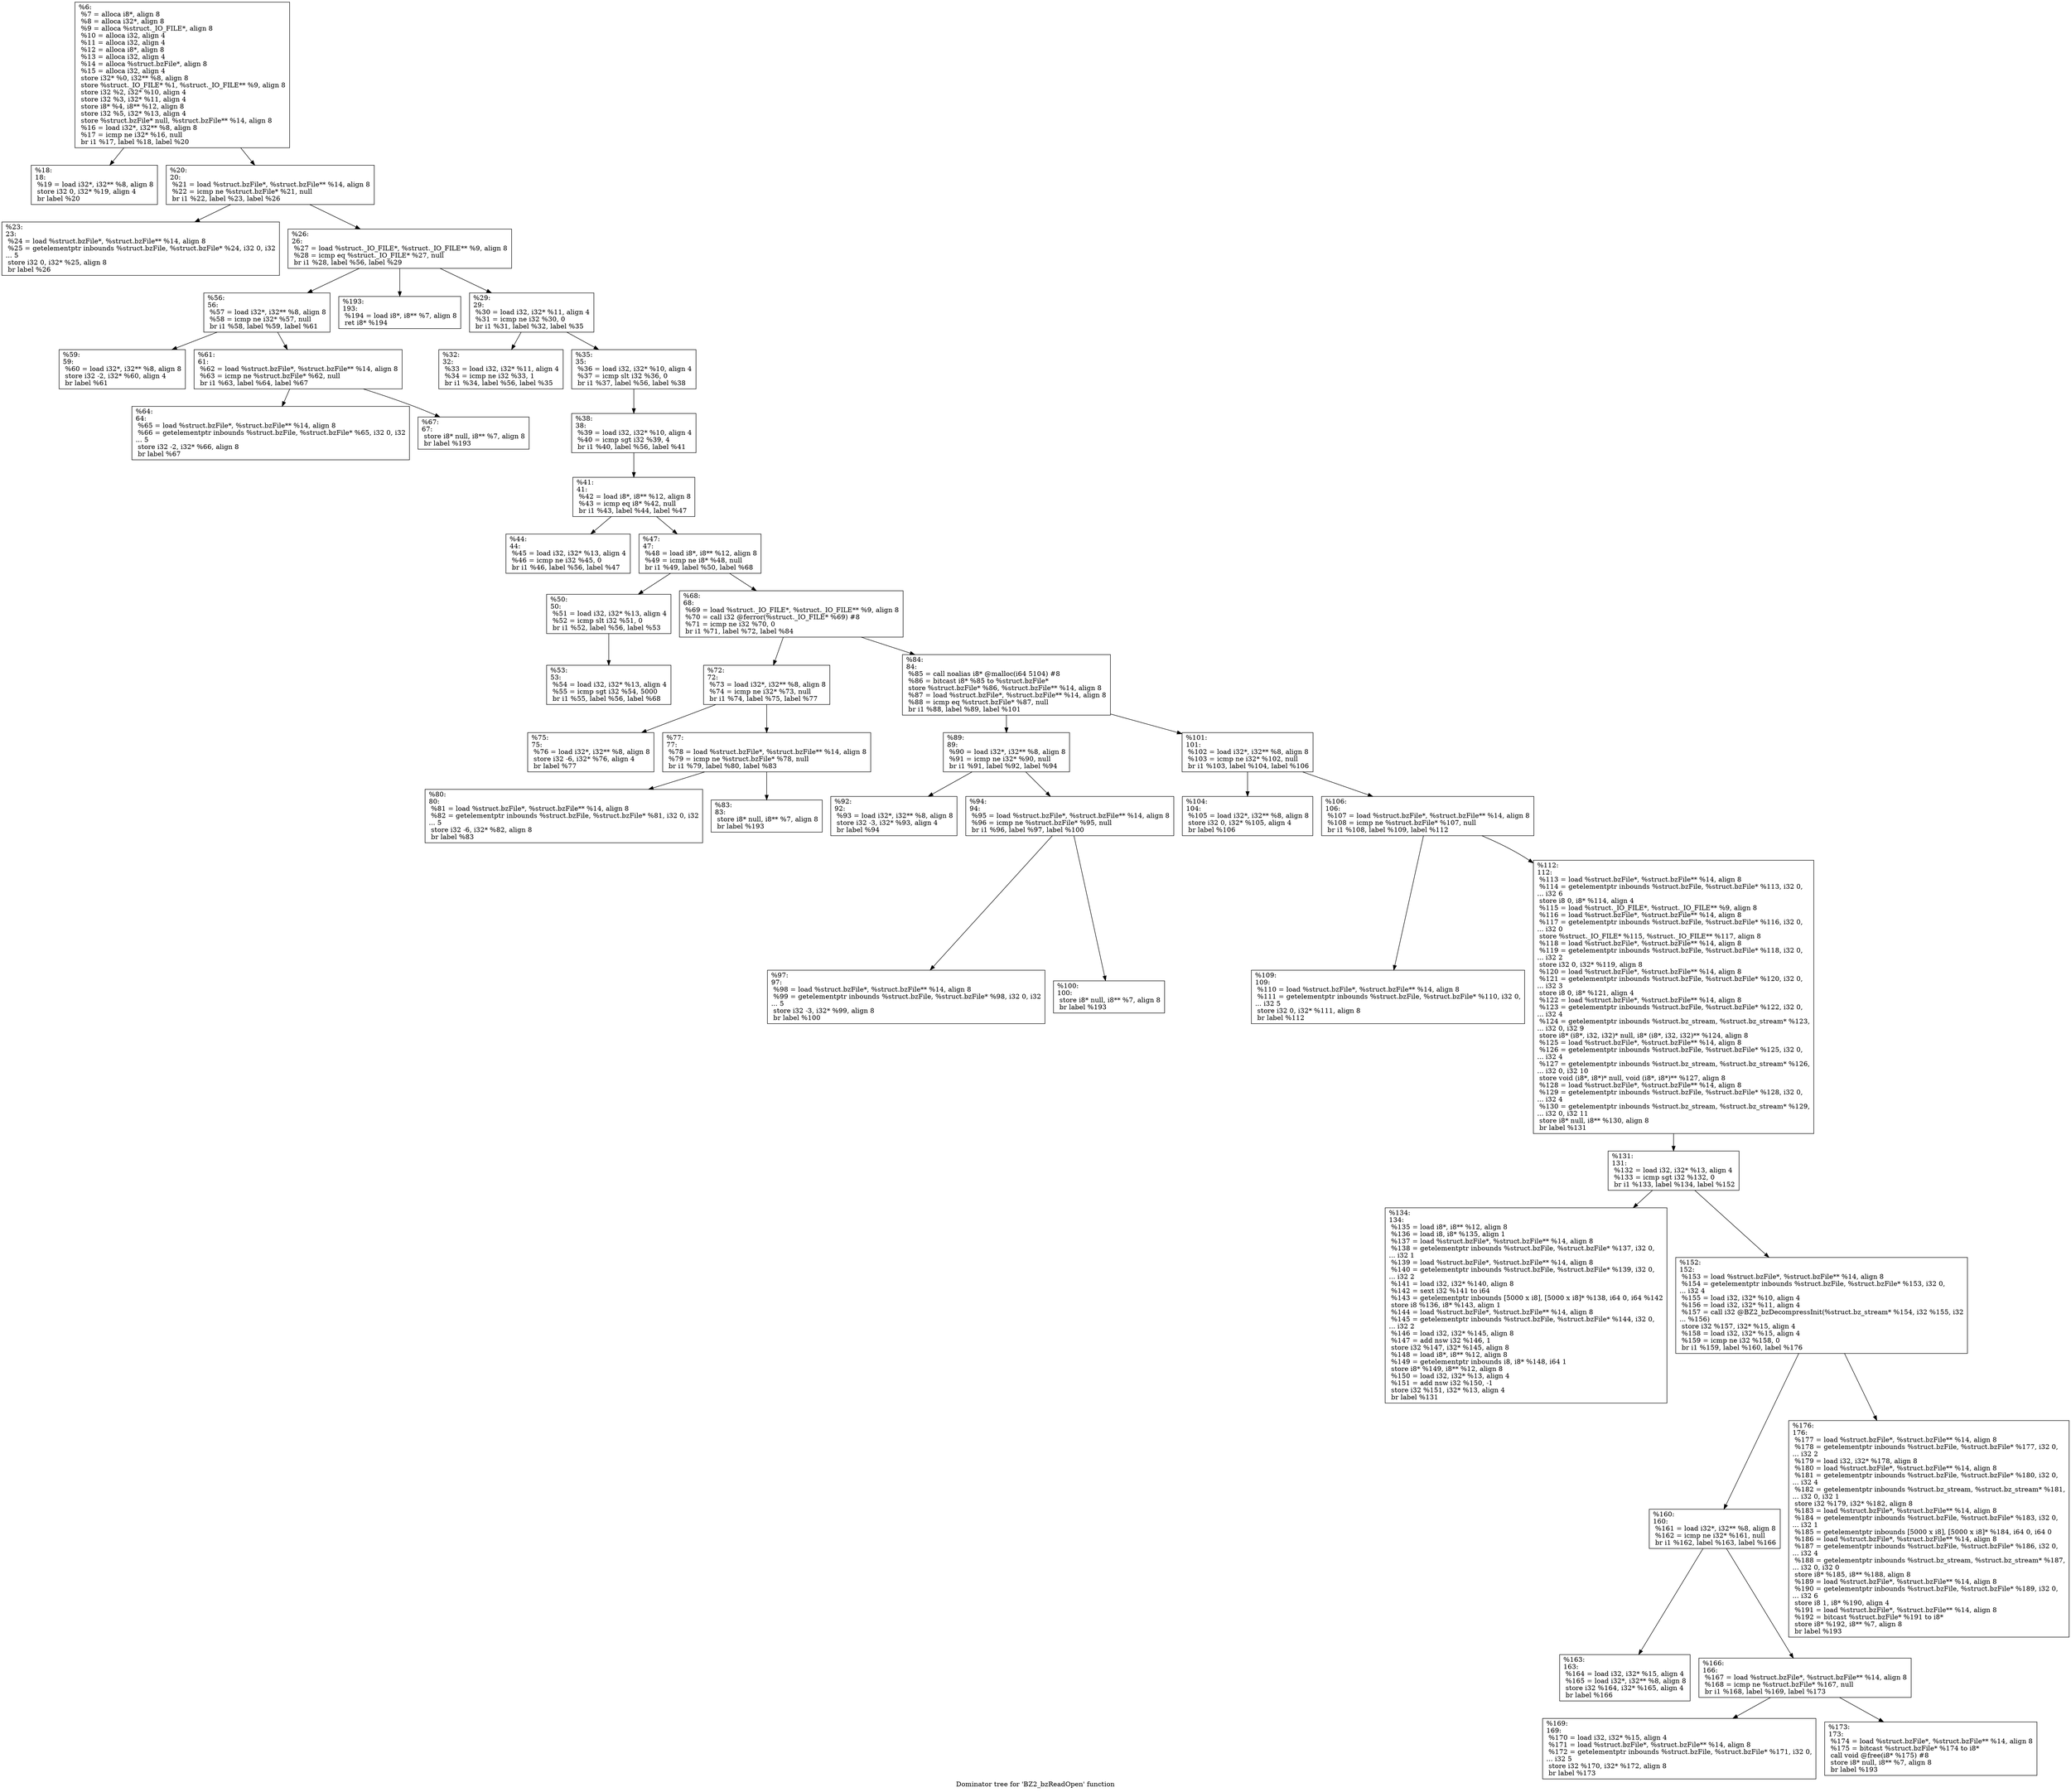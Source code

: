 digraph "Dominator tree for 'BZ2_bzReadOpen' function" {
	label="Dominator tree for 'BZ2_bzReadOpen' function";

	Node0xcafbc0 [shape=record,label="{%6:\l  %7 = alloca i8*, align 8\l  %8 = alloca i32*, align 8\l  %9 = alloca %struct._IO_FILE*, align 8\l  %10 = alloca i32, align 4\l  %11 = alloca i32, align 4\l  %12 = alloca i8*, align 8\l  %13 = alloca i32, align 4\l  %14 = alloca %struct.bzFile*, align 8\l  %15 = alloca i32, align 4\l  store i32* %0, i32** %8, align 8\l  store %struct._IO_FILE* %1, %struct._IO_FILE** %9, align 8\l  store i32 %2, i32* %10, align 4\l  store i32 %3, i32* %11, align 4\l  store i8* %4, i8** %12, align 8\l  store i32 %5, i32* %13, align 4\l  store %struct.bzFile* null, %struct.bzFile** %14, align 8\l  %16 = load i32*, i32** %8, align 8\l  %17 = icmp ne i32* %16, null\l  br i1 %17, label %18, label %20\l}"];
	Node0xcafbc0 -> Node0xe5be80;
	Node0xcafbc0 -> Node0xb1ac30;
	Node0xe5be80 [shape=record,label="{%18:\l18:                                               \l  %19 = load i32*, i32** %8, align 8\l  store i32 0, i32* %19, align 4\l  br label %20\l}"];
	Node0xb1ac30 [shape=record,label="{%20:\l20:                                               \l  %21 = load %struct.bzFile*, %struct.bzFile** %14, align 8\l  %22 = icmp ne %struct.bzFile* %21, null\l  br i1 %22, label %23, label %26\l}"];
	Node0xb1ac30 -> Node0xdd4cd0;
	Node0xb1ac30 -> Node0xc03a60;
	Node0xdd4cd0 [shape=record,label="{%23:\l23:                                               \l  %24 = load %struct.bzFile*, %struct.bzFile** %14, align 8\l  %25 = getelementptr inbounds %struct.bzFile, %struct.bzFile* %24, i32 0, i32\l... 5\l  store i32 0, i32* %25, align 8\l  br label %26\l}"];
	Node0xc03a60 [shape=record,label="{%26:\l26:                                               \l  %27 = load %struct._IO_FILE*, %struct._IO_FILE** %9, align 8\l  %28 = icmp eq %struct._IO_FILE* %27, null\l  br i1 %28, label %56, label %29\l}"];
	Node0xc03a60 -> Node0xd73b80;
	Node0xc03a60 -> Node0xdcf1b0;
	Node0xc03a60 -> Node0xe5f570;
	Node0xd73b80 [shape=record,label="{%56:\l56:                                               \l  %57 = load i32*, i32** %8, align 8\l  %58 = icmp ne i32* %57, null\l  br i1 %58, label %59, label %61\l}"];
	Node0xd73b80 -> Node0xe3d560;
	Node0xd73b80 -> Node0xe4a200;
	Node0xe3d560 [shape=record,label="{%59:\l59:                                               \l  %60 = load i32*, i32** %8, align 8\l  store i32 -2, i32* %60, align 4\l  br label %61\l}"];
	Node0xe4a200 [shape=record,label="{%61:\l61:                                               \l  %62 = load %struct.bzFile*, %struct.bzFile** %14, align 8\l  %63 = icmp ne %struct.bzFile* %62, null\l  br i1 %63, label %64, label %67\l}"];
	Node0xe4a200 -> Node0xd84e00;
	Node0xe4a200 -> Node0xe48350;
	Node0xd84e00 [shape=record,label="{%64:\l64:                                               \l  %65 = load %struct.bzFile*, %struct.bzFile** %14, align 8\l  %66 = getelementptr inbounds %struct.bzFile, %struct.bzFile* %65, i32 0, i32\l... 5\l  store i32 -2, i32* %66, align 8\l  br label %67\l}"];
	Node0xe48350 [shape=record,label="{%67:\l67:                                               \l  store i8* null, i8** %7, align 8\l  br label %193\l}"];
	Node0xdcf1b0 [shape=record,label="{%193:\l193:                                              \l  %194 = load i8*, i8** %7, align 8\l  ret i8* %194\l}"];
	Node0xe5f570 [shape=record,label="{%29:\l29:                                               \l  %30 = load i32, i32* %11, align 4\l  %31 = icmp ne i32 %30, 0\l  br i1 %31, label %32, label %35\l}"];
	Node0xe5f570 -> Node0xe3c080;
	Node0xe5f570 -> Node0xb6c8f0;
	Node0xe3c080 [shape=record,label="{%32:\l32:                                               \l  %33 = load i32, i32* %11, align 4\l  %34 = icmp ne i32 %33, 1\l  br i1 %34, label %56, label %35\l}"];
	Node0xb6c8f0 [shape=record,label="{%35:\l35:                                               \l  %36 = load i32, i32* %10, align 4\l  %37 = icmp slt i32 %36, 0\l  br i1 %37, label %56, label %38\l}"];
	Node0xb6c8f0 -> Node0xd439a0;
	Node0xd439a0 [shape=record,label="{%38:\l38:                                               \l  %39 = load i32, i32* %10, align 4\l  %40 = icmp sgt i32 %39, 4\l  br i1 %40, label %56, label %41\l}"];
	Node0xd439a0 -> Node0xc834a0;
	Node0xc834a0 [shape=record,label="{%41:\l41:                                               \l  %42 = load i8*, i8** %12, align 8\l  %43 = icmp eq i8* %42, null\l  br i1 %43, label %44, label %47\l}"];
	Node0xc834a0 -> Node0xbf23e0;
	Node0xc834a0 -> Node0xe5f820;
	Node0xbf23e0 [shape=record,label="{%44:\l44:                                               \l  %45 = load i32, i32* %13, align 4\l  %46 = icmp ne i32 %45, 0\l  br i1 %46, label %56, label %47\l}"];
	Node0xe5f820 [shape=record,label="{%47:\l47:                                               \l  %48 = load i8*, i8** %12, align 8\l  %49 = icmp ne i8* %48, null\l  br i1 %49, label %50, label %68\l}"];
	Node0xe5f820 -> Node0xcf4070;
	Node0xe5f820 -> Node0xdd30c0;
	Node0xcf4070 [shape=record,label="{%50:\l50:                                               \l  %51 = load i32, i32* %13, align 4\l  %52 = icmp slt i32 %51, 0\l  br i1 %52, label %56, label %53\l}"];
	Node0xcf4070 -> Node0xd99110;
	Node0xd99110 [shape=record,label="{%53:\l53:                                               \l  %54 = load i32, i32* %13, align 4\l  %55 = icmp sgt i32 %54, 5000\l  br i1 %55, label %56, label %68\l}"];
	Node0xdd30c0 [shape=record,label="{%68:\l68:                                               \l  %69 = load %struct._IO_FILE*, %struct._IO_FILE** %9, align 8\l  %70 = call i32 @ferror(%struct._IO_FILE* %69) #8\l  %71 = icmp ne i32 %70, 0\l  br i1 %71, label %72, label %84\l}"];
	Node0xdd30c0 -> Node0xd4ab60;
	Node0xdd30c0 -> Node0xdcb770;
	Node0xd4ab60 [shape=record,label="{%72:\l72:                                               \l  %73 = load i32*, i32** %8, align 8\l  %74 = icmp ne i32* %73, null\l  br i1 %74, label %75, label %77\l}"];
	Node0xd4ab60 -> Node0xdc3d10;
	Node0xd4ab60 -> Node0xdc1120;
	Node0xdc3d10 [shape=record,label="{%75:\l75:                                               \l  %76 = load i32*, i32** %8, align 8\l  store i32 -6, i32* %76, align 4\l  br label %77\l}"];
	Node0xdc1120 [shape=record,label="{%77:\l77:                                               \l  %78 = load %struct.bzFile*, %struct.bzFile** %14, align 8\l  %79 = icmp ne %struct.bzFile* %78, null\l  br i1 %79, label %80, label %83\l}"];
	Node0xdc1120 -> Node0xb68f40;
	Node0xdc1120 -> Node0xc1f8f0;
	Node0xb68f40 [shape=record,label="{%80:\l80:                                               \l  %81 = load %struct.bzFile*, %struct.bzFile** %14, align 8\l  %82 = getelementptr inbounds %struct.bzFile, %struct.bzFile* %81, i32 0, i32\l... 5\l  store i32 -6, i32* %82, align 8\l  br label %83\l}"];
	Node0xc1f8f0 [shape=record,label="{%83:\l83:                                               \l  store i8* null, i8** %7, align 8\l  br label %193\l}"];
	Node0xdcb770 [shape=record,label="{%84:\l84:                                               \l  %85 = call noalias i8* @malloc(i64 5104) #8\l  %86 = bitcast i8* %85 to %struct.bzFile*\l  store %struct.bzFile* %86, %struct.bzFile** %14, align 8\l  %87 = load %struct.bzFile*, %struct.bzFile** %14, align 8\l  %88 = icmp eq %struct.bzFile* %87, null\l  br i1 %88, label %89, label %101\l}"];
	Node0xdcb770 -> Node0xdc6730;
	Node0xdcb770 -> Node0xda0310;
	Node0xdc6730 [shape=record,label="{%89:\l89:                                               \l  %90 = load i32*, i32** %8, align 8\l  %91 = icmp ne i32* %90, null\l  br i1 %91, label %92, label %94\l}"];
	Node0xdc6730 -> Node0xe586e0;
	Node0xdc6730 -> Node0xdd0560;
	Node0xe586e0 [shape=record,label="{%92:\l92:                                               \l  %93 = load i32*, i32** %8, align 8\l  store i32 -3, i32* %93, align 4\l  br label %94\l}"];
	Node0xdd0560 [shape=record,label="{%94:\l94:                                               \l  %95 = load %struct.bzFile*, %struct.bzFile** %14, align 8\l  %96 = icmp ne %struct.bzFile* %95, null\l  br i1 %96, label %97, label %100\l}"];
	Node0xdd0560 -> Node0xb41880;
	Node0xdd0560 -> Node0xdcc380;
	Node0xb41880 [shape=record,label="{%97:\l97:                                               \l  %98 = load %struct.bzFile*, %struct.bzFile** %14, align 8\l  %99 = getelementptr inbounds %struct.bzFile, %struct.bzFile* %98, i32 0, i32\l... 5\l  store i32 -3, i32* %99, align 8\l  br label %100\l}"];
	Node0xdcc380 [shape=record,label="{%100:\l100:                                              \l  store i8* null, i8** %7, align 8\l  br label %193\l}"];
	Node0xda0310 [shape=record,label="{%101:\l101:                                              \l  %102 = load i32*, i32** %8, align 8\l  %103 = icmp ne i32* %102, null\l  br i1 %103, label %104, label %106\l}"];
	Node0xda0310 -> Node0xbc8a50;
	Node0xda0310 -> Node0xc04310;
	Node0xbc8a50 [shape=record,label="{%104:\l104:                                              \l  %105 = load i32*, i32** %8, align 8\l  store i32 0, i32* %105, align 4\l  br label %106\l}"];
	Node0xc04310 [shape=record,label="{%106:\l106:                                              \l  %107 = load %struct.bzFile*, %struct.bzFile** %14, align 8\l  %108 = icmp ne %struct.bzFile* %107, null\l  br i1 %108, label %109, label %112\l}"];
	Node0xc04310 -> Node0xb41c00;
	Node0xc04310 -> Node0xc2c150;
	Node0xb41c00 [shape=record,label="{%109:\l109:                                              \l  %110 = load %struct.bzFile*, %struct.bzFile** %14, align 8\l  %111 = getelementptr inbounds %struct.bzFile, %struct.bzFile* %110, i32 0,\l... i32 5\l  store i32 0, i32* %111, align 8\l  br label %112\l}"];
	Node0xc2c150 [shape=record,label="{%112:\l112:                                              \l  %113 = load %struct.bzFile*, %struct.bzFile** %14, align 8\l  %114 = getelementptr inbounds %struct.bzFile, %struct.bzFile* %113, i32 0,\l... i32 6\l  store i8 0, i8* %114, align 4\l  %115 = load %struct._IO_FILE*, %struct._IO_FILE** %9, align 8\l  %116 = load %struct.bzFile*, %struct.bzFile** %14, align 8\l  %117 = getelementptr inbounds %struct.bzFile, %struct.bzFile* %116, i32 0,\l... i32 0\l  store %struct._IO_FILE* %115, %struct._IO_FILE** %117, align 8\l  %118 = load %struct.bzFile*, %struct.bzFile** %14, align 8\l  %119 = getelementptr inbounds %struct.bzFile, %struct.bzFile* %118, i32 0,\l... i32 2\l  store i32 0, i32* %119, align 8\l  %120 = load %struct.bzFile*, %struct.bzFile** %14, align 8\l  %121 = getelementptr inbounds %struct.bzFile, %struct.bzFile* %120, i32 0,\l... i32 3\l  store i8 0, i8* %121, align 4\l  %122 = load %struct.bzFile*, %struct.bzFile** %14, align 8\l  %123 = getelementptr inbounds %struct.bzFile, %struct.bzFile* %122, i32 0,\l... i32 4\l  %124 = getelementptr inbounds %struct.bz_stream, %struct.bz_stream* %123,\l... i32 0, i32 9\l  store i8* (i8*, i32, i32)* null, i8* (i8*, i32, i32)** %124, align 8\l  %125 = load %struct.bzFile*, %struct.bzFile** %14, align 8\l  %126 = getelementptr inbounds %struct.bzFile, %struct.bzFile* %125, i32 0,\l... i32 4\l  %127 = getelementptr inbounds %struct.bz_stream, %struct.bz_stream* %126,\l... i32 0, i32 10\l  store void (i8*, i8*)* null, void (i8*, i8*)** %127, align 8\l  %128 = load %struct.bzFile*, %struct.bzFile** %14, align 8\l  %129 = getelementptr inbounds %struct.bzFile, %struct.bzFile* %128, i32 0,\l... i32 4\l  %130 = getelementptr inbounds %struct.bz_stream, %struct.bz_stream* %129,\l... i32 0, i32 11\l  store i8* null, i8** %130, align 8\l  br label %131\l}"];
	Node0xc2c150 -> Node0xdd2590;
	Node0xdd2590 [shape=record,label="{%131:\l131:                                              \l  %132 = load i32, i32* %13, align 4\l  %133 = icmp sgt i32 %132, 0\l  br i1 %133, label %134, label %152\l}"];
	Node0xdd2590 -> Node0xe089f0;
	Node0xdd2590 -> Node0xdb0a90;
	Node0xe089f0 [shape=record,label="{%134:\l134:                                              \l  %135 = load i8*, i8** %12, align 8\l  %136 = load i8, i8* %135, align 1\l  %137 = load %struct.bzFile*, %struct.bzFile** %14, align 8\l  %138 = getelementptr inbounds %struct.bzFile, %struct.bzFile* %137, i32 0,\l... i32 1\l  %139 = load %struct.bzFile*, %struct.bzFile** %14, align 8\l  %140 = getelementptr inbounds %struct.bzFile, %struct.bzFile* %139, i32 0,\l... i32 2\l  %141 = load i32, i32* %140, align 8\l  %142 = sext i32 %141 to i64\l  %143 = getelementptr inbounds [5000 x i8], [5000 x i8]* %138, i64 0, i64 %142\l  store i8 %136, i8* %143, align 1\l  %144 = load %struct.bzFile*, %struct.bzFile** %14, align 8\l  %145 = getelementptr inbounds %struct.bzFile, %struct.bzFile* %144, i32 0,\l... i32 2\l  %146 = load i32, i32* %145, align 8\l  %147 = add nsw i32 %146, 1\l  store i32 %147, i32* %145, align 8\l  %148 = load i8*, i8** %12, align 8\l  %149 = getelementptr inbounds i8, i8* %148, i64 1\l  store i8* %149, i8** %12, align 8\l  %150 = load i32, i32* %13, align 4\l  %151 = add nsw i32 %150, -1\l  store i32 %151, i32* %13, align 4\l  br label %131\l}"];
	Node0xdb0a90 [shape=record,label="{%152:\l152:                                              \l  %153 = load %struct.bzFile*, %struct.bzFile** %14, align 8\l  %154 = getelementptr inbounds %struct.bzFile, %struct.bzFile* %153, i32 0,\l... i32 4\l  %155 = load i32, i32* %10, align 4\l  %156 = load i32, i32* %11, align 4\l  %157 = call i32 @BZ2_bzDecompressInit(%struct.bz_stream* %154, i32 %155, i32\l... %156)\l  store i32 %157, i32* %15, align 4\l  %158 = load i32, i32* %15, align 4\l  %159 = icmp ne i32 %158, 0\l  br i1 %159, label %160, label %176\l}"];
	Node0xdb0a90 -> Node0xdcca10;
	Node0xdb0a90 -> Node0xd92b20;
	Node0xdcca10 [shape=record,label="{%160:\l160:                                              \l  %161 = load i32*, i32** %8, align 8\l  %162 = icmp ne i32* %161, null\l  br i1 %162, label %163, label %166\l}"];
	Node0xdcca10 -> Node0xc2b180;
	Node0xdcca10 -> Node0xdb4c60;
	Node0xc2b180 [shape=record,label="{%163:\l163:                                              \l  %164 = load i32, i32* %15, align 4\l  %165 = load i32*, i32** %8, align 8\l  store i32 %164, i32* %165, align 4\l  br label %166\l}"];
	Node0xdb4c60 [shape=record,label="{%166:\l166:                                              \l  %167 = load %struct.bzFile*, %struct.bzFile** %14, align 8\l  %168 = icmp ne %struct.bzFile* %167, null\l  br i1 %168, label %169, label %173\l}"];
	Node0xdb4c60 -> Node0xe57d00;
	Node0xdb4c60 -> Node0xda8000;
	Node0xe57d00 [shape=record,label="{%169:\l169:                                              \l  %170 = load i32, i32* %15, align 4\l  %171 = load %struct.bzFile*, %struct.bzFile** %14, align 8\l  %172 = getelementptr inbounds %struct.bzFile, %struct.bzFile* %171, i32 0,\l... i32 5\l  store i32 %170, i32* %172, align 8\l  br label %173\l}"];
	Node0xda8000 [shape=record,label="{%173:\l173:                                              \l  %174 = load %struct.bzFile*, %struct.bzFile** %14, align 8\l  %175 = bitcast %struct.bzFile* %174 to i8*\l  call void @free(i8* %175) #8\l  store i8* null, i8** %7, align 8\l  br label %193\l}"];
	Node0xd92b20 [shape=record,label="{%176:\l176:                                              \l  %177 = load %struct.bzFile*, %struct.bzFile** %14, align 8\l  %178 = getelementptr inbounds %struct.bzFile, %struct.bzFile* %177, i32 0,\l... i32 2\l  %179 = load i32, i32* %178, align 8\l  %180 = load %struct.bzFile*, %struct.bzFile** %14, align 8\l  %181 = getelementptr inbounds %struct.bzFile, %struct.bzFile* %180, i32 0,\l... i32 4\l  %182 = getelementptr inbounds %struct.bz_stream, %struct.bz_stream* %181,\l... i32 0, i32 1\l  store i32 %179, i32* %182, align 8\l  %183 = load %struct.bzFile*, %struct.bzFile** %14, align 8\l  %184 = getelementptr inbounds %struct.bzFile, %struct.bzFile* %183, i32 0,\l... i32 1\l  %185 = getelementptr inbounds [5000 x i8], [5000 x i8]* %184, i64 0, i64 0\l  %186 = load %struct.bzFile*, %struct.bzFile** %14, align 8\l  %187 = getelementptr inbounds %struct.bzFile, %struct.bzFile* %186, i32 0,\l... i32 4\l  %188 = getelementptr inbounds %struct.bz_stream, %struct.bz_stream* %187,\l... i32 0, i32 0\l  store i8* %185, i8** %188, align 8\l  %189 = load %struct.bzFile*, %struct.bzFile** %14, align 8\l  %190 = getelementptr inbounds %struct.bzFile, %struct.bzFile* %189, i32 0,\l... i32 6\l  store i8 1, i8* %190, align 4\l  %191 = load %struct.bzFile*, %struct.bzFile** %14, align 8\l  %192 = bitcast %struct.bzFile* %191 to i8*\l  store i8* %192, i8** %7, align 8\l  br label %193\l}"];
}
